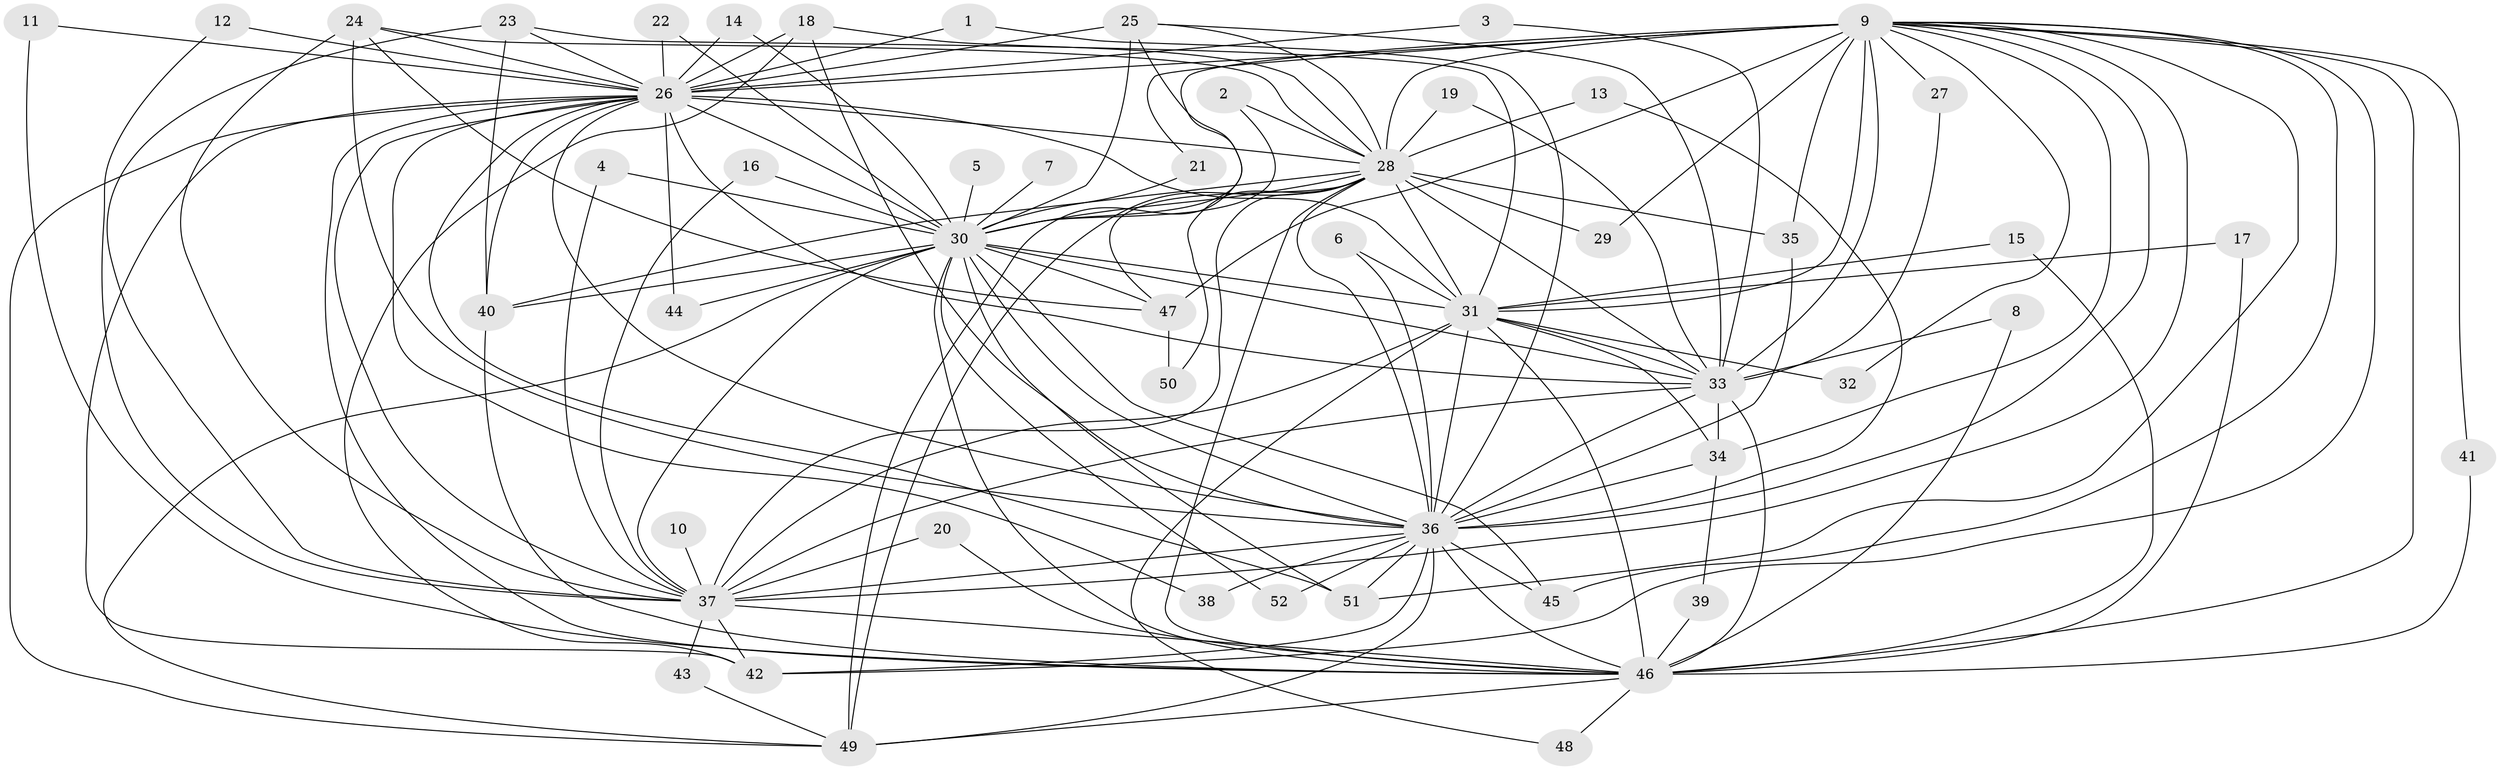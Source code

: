 // original degree distribution, {15: 0.009615384615384616, 17: 0.009615384615384616, 25: 0.009615384615384616, 19: 0.019230769230769232, 30: 0.009615384615384616, 20: 0.009615384615384616, 33: 0.009615384615384616, 22: 0.009615384615384616, 21: 0.009615384615384616, 2: 0.5961538461538461, 3: 0.15384615384615385, 5: 0.028846153846153848, 7: 0.019230769230769232, 4: 0.10576923076923077}
// Generated by graph-tools (version 1.1) at 2025/25/03/09/25 03:25:53]
// undirected, 52 vertices, 143 edges
graph export_dot {
graph [start="1"]
  node [color=gray90,style=filled];
  1;
  2;
  3;
  4;
  5;
  6;
  7;
  8;
  9;
  10;
  11;
  12;
  13;
  14;
  15;
  16;
  17;
  18;
  19;
  20;
  21;
  22;
  23;
  24;
  25;
  26;
  27;
  28;
  29;
  30;
  31;
  32;
  33;
  34;
  35;
  36;
  37;
  38;
  39;
  40;
  41;
  42;
  43;
  44;
  45;
  46;
  47;
  48;
  49;
  50;
  51;
  52;
  1 -- 26 [weight=1.0];
  1 -- 36 [weight=1.0];
  2 -- 28 [weight=1.0];
  2 -- 30 [weight=1.0];
  3 -- 26 [weight=1.0];
  3 -- 33 [weight=1.0];
  4 -- 30 [weight=1.0];
  4 -- 37 [weight=1.0];
  5 -- 30 [weight=1.0];
  6 -- 31 [weight=1.0];
  6 -- 36 [weight=1.0];
  7 -- 30 [weight=1.0];
  8 -- 33 [weight=1.0];
  8 -- 46 [weight=1.0];
  9 -- 21 [weight=1.0];
  9 -- 26 [weight=2.0];
  9 -- 27 [weight=1.0];
  9 -- 28 [weight=2.0];
  9 -- 29 [weight=1.0];
  9 -- 30 [weight=4.0];
  9 -- 31 [weight=2.0];
  9 -- 32 [weight=1.0];
  9 -- 33 [weight=2.0];
  9 -- 34 [weight=1.0];
  9 -- 35 [weight=1.0];
  9 -- 36 [weight=2.0];
  9 -- 37 [weight=2.0];
  9 -- 41 [weight=1.0];
  9 -- 42 [weight=1.0];
  9 -- 45 [weight=1.0];
  9 -- 46 [weight=2.0];
  9 -- 47 [weight=2.0];
  9 -- 51 [weight=1.0];
  10 -- 37 [weight=1.0];
  11 -- 26 [weight=1.0];
  11 -- 46 [weight=1.0];
  12 -- 26 [weight=1.0];
  12 -- 37 [weight=1.0];
  13 -- 28 [weight=1.0];
  13 -- 36 [weight=1.0];
  14 -- 26 [weight=1.0];
  14 -- 30 [weight=1.0];
  15 -- 31 [weight=1.0];
  15 -- 46 [weight=2.0];
  16 -- 30 [weight=1.0];
  16 -- 37 [weight=1.0];
  17 -- 31 [weight=1.0];
  17 -- 46 [weight=1.0];
  18 -- 26 [weight=2.0];
  18 -- 28 [weight=1.0];
  18 -- 36 [weight=1.0];
  18 -- 42 [weight=1.0];
  19 -- 28 [weight=1.0];
  19 -- 33 [weight=1.0];
  20 -- 37 [weight=1.0];
  20 -- 46 [weight=1.0];
  21 -- 30 [weight=1.0];
  22 -- 26 [weight=1.0];
  22 -- 30 [weight=1.0];
  23 -- 26 [weight=1.0];
  23 -- 31 [weight=1.0];
  23 -- 37 [weight=1.0];
  23 -- 40 [weight=1.0];
  24 -- 26 [weight=1.0];
  24 -- 28 [weight=1.0];
  24 -- 36 [weight=1.0];
  24 -- 37 [weight=1.0];
  24 -- 47 [weight=1.0];
  25 -- 26 [weight=1.0];
  25 -- 28 [weight=1.0];
  25 -- 30 [weight=1.0];
  25 -- 33 [weight=1.0];
  25 -- 49 [weight=1.0];
  26 -- 28 [weight=1.0];
  26 -- 30 [weight=2.0];
  26 -- 31 [weight=3.0];
  26 -- 33 [weight=1.0];
  26 -- 36 [weight=1.0];
  26 -- 37 [weight=2.0];
  26 -- 38 [weight=1.0];
  26 -- 40 [weight=1.0];
  26 -- 42 [weight=1.0];
  26 -- 44 [weight=1.0];
  26 -- 46 [weight=1.0];
  26 -- 49 [weight=1.0];
  26 -- 51 [weight=1.0];
  27 -- 33 [weight=1.0];
  28 -- 29 [weight=1.0];
  28 -- 30 [weight=2.0];
  28 -- 31 [weight=1.0];
  28 -- 33 [weight=2.0];
  28 -- 35 [weight=2.0];
  28 -- 36 [weight=1.0];
  28 -- 37 [weight=1.0];
  28 -- 40 [weight=1.0];
  28 -- 46 [weight=1.0];
  28 -- 47 [weight=1.0];
  28 -- 49 [weight=1.0];
  28 -- 50 [weight=1.0];
  30 -- 31 [weight=2.0];
  30 -- 33 [weight=1.0];
  30 -- 36 [weight=1.0];
  30 -- 37 [weight=1.0];
  30 -- 40 [weight=1.0];
  30 -- 44 [weight=2.0];
  30 -- 45 [weight=2.0];
  30 -- 46 [weight=2.0];
  30 -- 47 [weight=1.0];
  30 -- 49 [weight=1.0];
  30 -- 51 [weight=1.0];
  30 -- 52 [weight=1.0];
  31 -- 32 [weight=1.0];
  31 -- 33 [weight=2.0];
  31 -- 34 [weight=1.0];
  31 -- 36 [weight=1.0];
  31 -- 37 [weight=2.0];
  31 -- 46 [weight=2.0];
  31 -- 48 [weight=1.0];
  33 -- 34 [weight=1.0];
  33 -- 36 [weight=2.0];
  33 -- 37 [weight=1.0];
  33 -- 46 [weight=2.0];
  34 -- 36 [weight=1.0];
  34 -- 39 [weight=1.0];
  35 -- 36 [weight=1.0];
  36 -- 37 [weight=1.0];
  36 -- 38 [weight=1.0];
  36 -- 42 [weight=1.0];
  36 -- 45 [weight=1.0];
  36 -- 46 [weight=2.0];
  36 -- 49 [weight=2.0];
  36 -- 51 [weight=1.0];
  36 -- 52 [weight=2.0];
  37 -- 42 [weight=1.0];
  37 -- 43 [weight=1.0];
  37 -- 46 [weight=1.0];
  39 -- 46 [weight=2.0];
  40 -- 46 [weight=1.0];
  41 -- 46 [weight=1.0];
  43 -- 49 [weight=1.0];
  46 -- 48 [weight=1.0];
  46 -- 49 [weight=1.0];
  47 -- 50 [weight=1.0];
}
